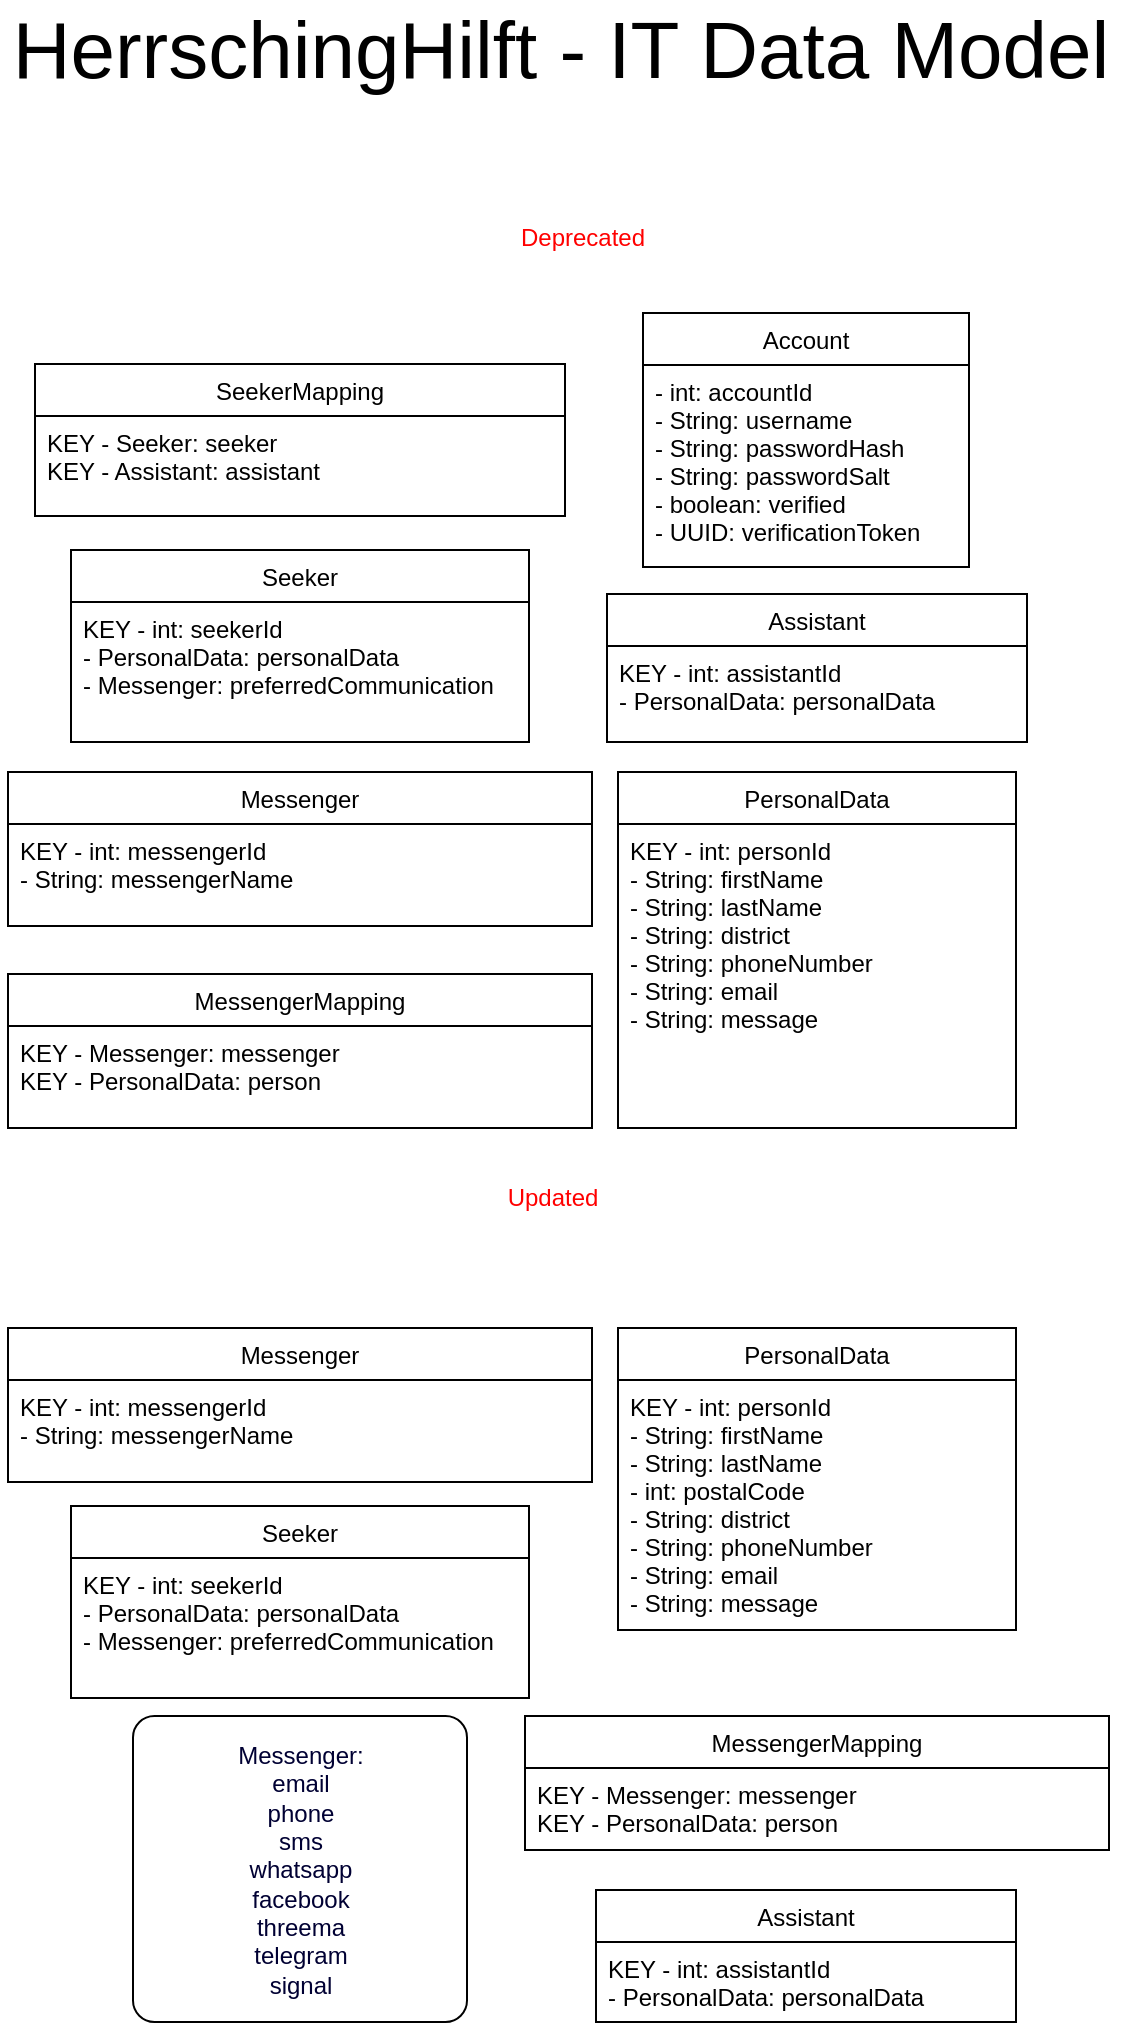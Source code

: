<mxfile version="12.9.3" type="device"><diagram id="RfsIXOyG8OqjsBS5cOqg" name="Page-1"><mxGraphModel dx="4080" dy="1262" grid="0" gridSize="10" guides="1" tooltips="1" connect="1" arrows="1" fold="1" page="1" pageScale="1" pageWidth="827" pageHeight="1169" math="0" shadow="0"><root><mxCell id="0"/><mxCell id="1" parent="0"/><mxCell id="mntYgSrt64wtlSBSXDT2-1" value="" style="group" vertex="1" connectable="0" parent="1"><mxGeometry x="-1516" y="190" width="550.5" height="901" as="geometry"/></mxCell><mxCell id="mntYgSrt64wtlSBSXDT2-2" value="Updated" style="text;html=1;align=center;verticalAlign=middle;resizable=0;points=[];autosize=1;fontColor=#FF0000;" vertex="1" parent="mntYgSrt64wtlSBSXDT2-1"><mxGeometry x="244.5" y="480" width="55" height="18" as="geometry"/></mxCell><mxCell id="mntYgSrt64wtlSBSXDT2-3" value="Deprecated" style="text;html=1;align=center;verticalAlign=middle;resizable=0;points=[];autosize=1;fontColor=#FF0000;" vertex="1" parent="mntYgSrt64wtlSBSXDT2-1"><mxGeometry x="251" width="72" height="18" as="geometry"/></mxCell><mxCell id="mntYgSrt64wtlSBSXDT2-4" value="Seeker" style="swimlane;fontStyle=0;childLayout=stackLayout;horizontal=1;startSize=26;fillColor=none;horizontalStack=0;resizeParent=1;resizeParentMax=0;resizeLast=0;collapsible=1;marginBottom=0;" vertex="1" parent="mntYgSrt64wtlSBSXDT2-1"><mxGeometry x="31.5" y="165" width="229" height="96" as="geometry"/></mxCell><mxCell id="mntYgSrt64wtlSBSXDT2-5" value="KEY - int: seekerId&#10;- PersonalData: personalData&#10;- Messenger: preferredCommunication&#10;" style="text;strokeColor=none;fillColor=none;align=left;verticalAlign=top;spacingLeft=4;spacingRight=4;overflow=hidden;rotatable=0;points=[[0,0.5],[1,0.5]];portConstraint=eastwest;" vertex="1" parent="mntYgSrt64wtlSBSXDT2-4"><mxGeometry y="26" width="229" height="70" as="geometry"/></mxCell><mxCell id="mntYgSrt64wtlSBSXDT2-6" value="Assistant" style="swimlane;fontStyle=0;childLayout=stackLayout;horizontal=1;startSize=26;fillColor=none;horizontalStack=0;resizeParent=1;resizeParentMax=0;resizeLast=0;collapsible=1;marginBottom=0;" vertex="1" parent="mntYgSrt64wtlSBSXDT2-1"><mxGeometry x="299.5" y="187" width="210" height="74" as="geometry"/></mxCell><mxCell id="mntYgSrt64wtlSBSXDT2-7" value="KEY - int: assistantId&#10;- PersonalData: personalData&#10;" style="text;strokeColor=none;fillColor=none;align=left;verticalAlign=top;spacingLeft=4;spacingRight=4;overflow=hidden;rotatable=0;points=[[0,0.5],[1,0.5]];portConstraint=eastwest;" vertex="1" parent="mntYgSrt64wtlSBSXDT2-6"><mxGeometry y="26" width="210" height="48" as="geometry"/></mxCell><mxCell id="mntYgSrt64wtlSBSXDT2-8" value="SeekerMapping" style="swimlane;fontStyle=0;childLayout=stackLayout;horizontal=1;startSize=26;fillColor=none;horizontalStack=0;resizeParent=1;resizeParentMax=0;resizeLast=0;collapsible=1;marginBottom=0;" vertex="1" parent="mntYgSrt64wtlSBSXDT2-1"><mxGeometry x="13.5" y="72" width="265" height="76" as="geometry"/></mxCell><mxCell id="mntYgSrt64wtlSBSXDT2-9" value="KEY - Seeker: seeker&#10;KEY - Assistant: assistant&#10;" style="text;strokeColor=none;fillColor=none;align=left;verticalAlign=top;spacingLeft=4;spacingRight=4;overflow=hidden;rotatable=0;points=[[0,0.5],[1,0.5]];portConstraint=eastwest;" vertex="1" parent="mntYgSrt64wtlSBSXDT2-8"><mxGeometry y="26" width="265" height="50" as="geometry"/></mxCell><mxCell id="mntYgSrt64wtlSBSXDT2-10" value="Account" style="swimlane;fontStyle=0;childLayout=stackLayout;horizontal=1;startSize=26;fillColor=none;horizontalStack=0;resizeParent=1;resizeParentMax=0;resizeLast=0;collapsible=1;marginBottom=0;" vertex="1" parent="mntYgSrt64wtlSBSXDT2-1"><mxGeometry x="317.5" y="46.5" width="163" height="127" as="geometry"/></mxCell><mxCell id="mntYgSrt64wtlSBSXDT2-11" value="- int: accountId&#10;- String: username&#10;- String: passwordHash&#10;- String: passwordSalt&#10;- boolean: verified&#10;- UUID: verificationToken&#10;" style="text;strokeColor=none;fillColor=none;align=left;verticalAlign=top;spacingLeft=4;spacingRight=4;overflow=hidden;rotatable=0;points=[[0,0.5],[1,0.5]];portConstraint=eastwest;" vertex="1" parent="mntYgSrt64wtlSBSXDT2-10"><mxGeometry y="26" width="163" height="101" as="geometry"/></mxCell><mxCell id="mntYgSrt64wtlSBSXDT2-12" value="&lt;font color=&quot;#000033&quot;&gt;Messenger:&lt;br&gt;email&lt;br&gt;phone&lt;br&gt;sms&lt;br&gt;whatsapp&lt;br&gt;facebook&lt;br&gt;threema&lt;br&gt;telegram&lt;br&gt;signal&lt;/font&gt;" style="shape=ext;rounded=1;html=1;whiteSpace=wrap;fontColor=#FF0000;arcSize=7;" vertex="1" parent="mntYgSrt64wtlSBSXDT2-1"><mxGeometry x="62.5" y="748" width="167" height="153" as="geometry"/></mxCell><mxCell id="mntYgSrt64wtlSBSXDT2-13" value="Messenger" style="swimlane;fontStyle=0;childLayout=stackLayout;horizontal=1;startSize=26;fillColor=none;horizontalStack=0;resizeParent=1;resizeParentMax=0;resizeLast=0;collapsible=1;marginBottom=0;" vertex="1" parent="mntYgSrt64wtlSBSXDT2-1"><mxGeometry y="554" width="292" height="77" as="geometry"/></mxCell><mxCell id="mntYgSrt64wtlSBSXDT2-14" value="KEY - int: messengerId&#10;- String: messengerName" style="text;strokeColor=none;fillColor=none;align=left;verticalAlign=top;spacingLeft=4;spacingRight=4;overflow=hidden;rotatable=0;points=[[0,0.5],[1,0.5]];portConstraint=eastwest;" vertex="1" parent="mntYgSrt64wtlSBSXDT2-13"><mxGeometry y="26" width="292" height="51" as="geometry"/></mxCell><mxCell id="mntYgSrt64wtlSBSXDT2-15" value="PersonalData" style="swimlane;fontStyle=0;childLayout=stackLayout;horizontal=1;startSize=26;fillColor=none;horizontalStack=0;resizeParent=1;resizeParentMax=0;resizeLast=0;collapsible=1;marginBottom=0;" vertex="1" parent="mntYgSrt64wtlSBSXDT2-1"><mxGeometry x="305" y="554" width="199" height="151" as="geometry"/></mxCell><mxCell id="mntYgSrt64wtlSBSXDT2-16" value="KEY - int: personId&#10;- String: firstName&#10;- String: lastName&#10;- int: postalCode&#10;- String: district&#10;- String: phoneNumber&#10;- String: email&#10;- String: message" style="text;strokeColor=none;fillColor=none;align=left;verticalAlign=top;spacingLeft=4;spacingRight=4;overflow=hidden;rotatable=0;points=[[0,0.5],[1,0.5]];portConstraint=eastwest;" vertex="1" parent="mntYgSrt64wtlSBSXDT2-15"><mxGeometry y="26" width="199" height="125" as="geometry"/></mxCell><mxCell id="mntYgSrt64wtlSBSXDT2-17" value="Seeker" style="swimlane;fontStyle=0;childLayout=stackLayout;horizontal=1;startSize=26;fillColor=none;horizontalStack=0;resizeParent=1;resizeParentMax=0;resizeLast=0;collapsible=1;marginBottom=0;" vertex="1" parent="mntYgSrt64wtlSBSXDT2-1"><mxGeometry x="31.5" y="643" width="229" height="96" as="geometry"/></mxCell><mxCell id="mntYgSrt64wtlSBSXDT2-18" value="KEY - int: seekerId&#10;- PersonalData: personalData&#10;- Messenger: preferredCommunication&#10;" style="text;strokeColor=none;fillColor=none;align=left;verticalAlign=top;spacingLeft=4;spacingRight=4;overflow=hidden;rotatable=0;points=[[0,0.5],[1,0.5]];portConstraint=eastwest;" vertex="1" parent="mntYgSrt64wtlSBSXDT2-17"><mxGeometry y="26" width="229" height="70" as="geometry"/></mxCell><mxCell id="mntYgSrt64wtlSBSXDT2-19" value="MessengerMapping" style="swimlane;fontStyle=0;childLayout=stackLayout;horizontal=1;startSize=26;fillColor=none;horizontalStack=0;resizeParent=1;resizeParentMax=0;resizeLast=0;collapsible=1;marginBottom=0;" vertex="1" parent="mntYgSrt64wtlSBSXDT2-1"><mxGeometry x="258.5" y="748" width="292" height="67" as="geometry"/></mxCell><mxCell id="mntYgSrt64wtlSBSXDT2-20" value="KEY - Messenger: messenger&#10;KEY - PersonalData: person " style="text;strokeColor=none;fillColor=none;align=left;verticalAlign=top;spacingLeft=4;spacingRight=4;overflow=hidden;rotatable=0;points=[[0,0.5],[1,0.5]];portConstraint=eastwest;" vertex="1" parent="mntYgSrt64wtlSBSXDT2-19"><mxGeometry y="26" width="292" height="41" as="geometry"/></mxCell><mxCell id="mntYgSrt64wtlSBSXDT2-21" value="Assistant" style="swimlane;fontStyle=0;childLayout=stackLayout;horizontal=1;startSize=26;fillColor=none;horizontalStack=0;resizeParent=1;resizeParentMax=0;resizeLast=0;collapsible=1;marginBottom=0;" vertex="1" parent="mntYgSrt64wtlSBSXDT2-1"><mxGeometry x="294" y="835" width="210" height="66" as="geometry"/></mxCell><mxCell id="mntYgSrt64wtlSBSXDT2-22" value="KEY - int: assistantId&#10;- PersonalData: personalData&#10;" style="text;strokeColor=none;fillColor=none;align=left;verticalAlign=top;spacingLeft=4;spacingRight=4;overflow=hidden;rotatable=0;points=[[0,0.5],[1,0.5]];portConstraint=eastwest;" vertex="1" parent="mntYgSrt64wtlSBSXDT2-21"><mxGeometry y="26" width="210" height="40" as="geometry"/></mxCell><mxCell id="mntYgSrt64wtlSBSXDT2-23" value="MessengerMapping" style="swimlane;fontStyle=0;childLayout=stackLayout;horizontal=1;startSize=26;fillColor=none;horizontalStack=0;resizeParent=1;resizeParentMax=0;resizeLast=0;collapsible=1;marginBottom=0;" vertex="1" parent="mntYgSrt64wtlSBSXDT2-1"><mxGeometry y="377" width="292" height="77" as="geometry"/></mxCell><mxCell id="mntYgSrt64wtlSBSXDT2-24" value="KEY - Messenger: messenger&#10;KEY - PersonalData: person " style="text;strokeColor=none;fillColor=none;align=left;verticalAlign=top;spacingLeft=4;spacingRight=4;overflow=hidden;rotatable=0;points=[[0,0.5],[1,0.5]];portConstraint=eastwest;" vertex="1" parent="mntYgSrt64wtlSBSXDT2-23"><mxGeometry y="26" width="292" height="51" as="geometry"/></mxCell><mxCell id="mntYgSrt64wtlSBSXDT2-25" value="PersonalData" style="swimlane;fontStyle=0;childLayout=stackLayout;horizontal=1;startSize=26;fillColor=none;horizontalStack=0;resizeParent=1;resizeParentMax=0;resizeLast=0;collapsible=1;marginBottom=0;" vertex="1" parent="mntYgSrt64wtlSBSXDT2-1"><mxGeometry x="305" y="276" width="199" height="178" as="geometry"/></mxCell><mxCell id="mntYgSrt64wtlSBSXDT2-26" value="KEY - int: personId&#10;- String: firstName&#10;- String: lastName&#10;- String: district&#10;- String: phoneNumber&#10;- String: email&#10;- String: message" style="text;strokeColor=none;fillColor=none;align=left;verticalAlign=top;spacingLeft=4;spacingRight=4;overflow=hidden;rotatable=0;points=[[0,0.5],[1,0.5]];portConstraint=eastwest;" vertex="1" parent="mntYgSrt64wtlSBSXDT2-25"><mxGeometry y="26" width="199" height="152" as="geometry"/></mxCell><mxCell id="mntYgSrt64wtlSBSXDT2-27" value="Messenger" style="swimlane;fontStyle=0;childLayout=stackLayout;horizontal=1;startSize=26;fillColor=none;horizontalStack=0;resizeParent=1;resizeParentMax=0;resizeLast=0;collapsible=1;marginBottom=0;" vertex="1" parent="mntYgSrt64wtlSBSXDT2-1"><mxGeometry y="276" width="292" height="77" as="geometry"/></mxCell><mxCell id="mntYgSrt64wtlSBSXDT2-28" value="KEY - int: messengerId&#10;- String: messengerName" style="text;strokeColor=none;fillColor=none;align=left;verticalAlign=top;spacingLeft=4;spacingRight=4;overflow=hidden;rotatable=0;points=[[0,0.5],[1,0.5]];portConstraint=eastwest;" vertex="1" parent="mntYgSrt64wtlSBSXDT2-27"><mxGeometry y="26" width="292" height="51" as="geometry"/></mxCell><mxCell id="mntYgSrt64wtlSBSXDT2-29" value="&lt;font style=&quot;font-size: 40px&quot;&gt;HerrschingHilft - IT Data Model&lt;/font&gt;" style="text;html=1;align=center;verticalAlign=middle;resizable=0;points=[];autosize=1;" vertex="1" parent="1"><mxGeometry x="-1520" y="89" width="560" height="30" as="geometry"/></mxCell></root></mxGraphModel></diagram></mxfile>